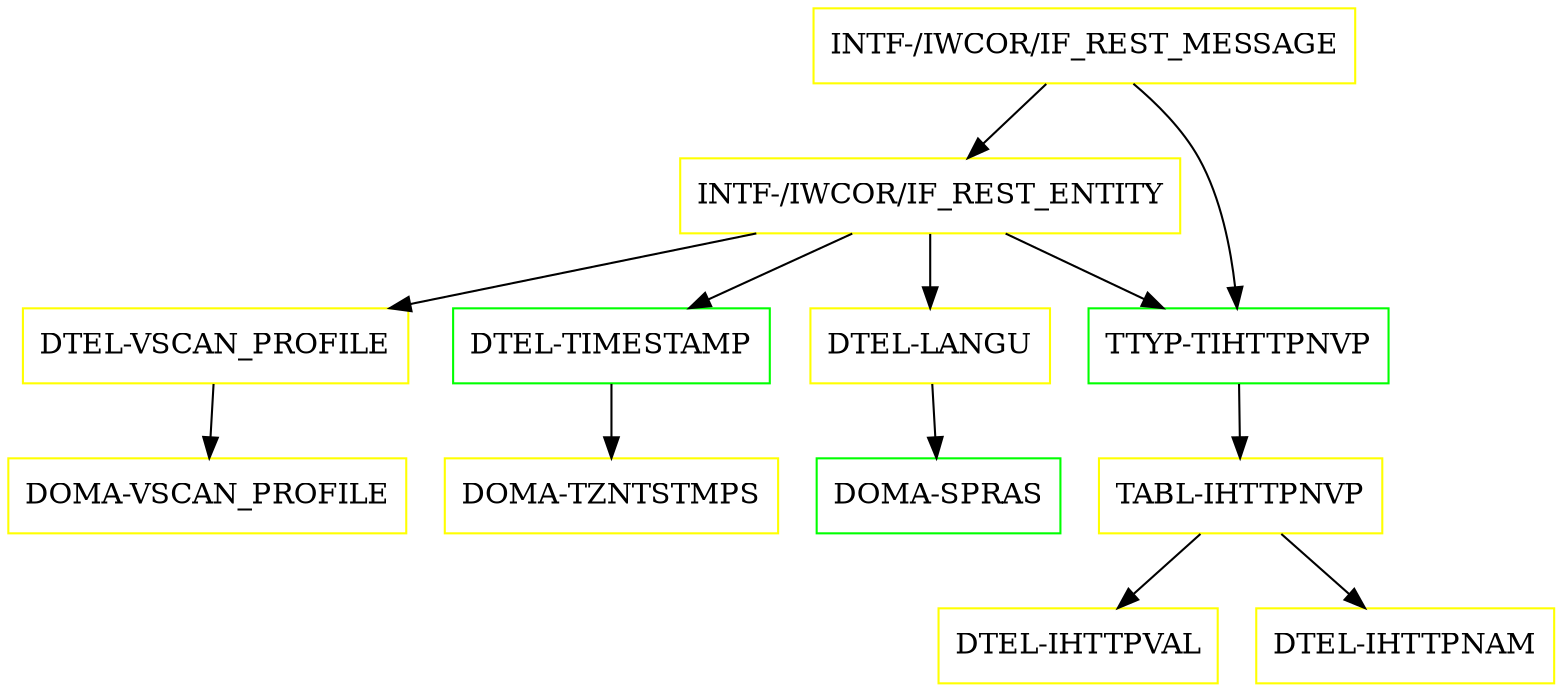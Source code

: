 digraph G {
  "INTF-/IWCOR/IF_REST_MESSAGE" [shape=box,color=yellow];
  "INTF-/IWCOR/IF_REST_ENTITY" [shape=box,color=yellow,URL="./INTF_%23IWCOR%23IF_REST_ENTITY.html"];
  "DTEL-VSCAN_PROFILE" [shape=box,color=yellow,URL="./DTEL_VSCAN_PROFILE.html"];
  "DOMA-VSCAN_PROFILE" [shape=box,color=yellow,URL="./DOMA_VSCAN_PROFILE.html"];
  "DTEL-TIMESTAMP" [shape=box,color=green,URL="./DTEL_TIMESTAMP.html"];
  "DOMA-TZNTSTMPS" [shape=box,color=yellow,URL="./DOMA_TZNTSTMPS.html"];
  "DTEL-LANGU" [shape=box,color=yellow,URL="./DTEL_LANGU.html"];
  "DOMA-SPRAS" [shape=box,color=green,URL="./DOMA_SPRAS.html"];
  "TTYP-TIHTTPNVP" [shape=box,color=green,URL="./TTYP_TIHTTPNVP.html"];
  "TABL-IHTTPNVP" [shape=box,color=yellow,URL="./TABL_IHTTPNVP.html"];
  "DTEL-IHTTPVAL" [shape=box,color=yellow,URL="./DTEL_IHTTPVAL.html"];
  "DTEL-IHTTPNAM" [shape=box,color=yellow,URL="./DTEL_IHTTPNAM.html"];
  "INTF-/IWCOR/IF_REST_MESSAGE" -> "TTYP-TIHTTPNVP";
  "INTF-/IWCOR/IF_REST_MESSAGE" -> "INTF-/IWCOR/IF_REST_ENTITY";
  "INTF-/IWCOR/IF_REST_ENTITY" -> "TTYP-TIHTTPNVP";
  "INTF-/IWCOR/IF_REST_ENTITY" -> "DTEL-LANGU";
  "INTF-/IWCOR/IF_REST_ENTITY" -> "DTEL-TIMESTAMP";
  "INTF-/IWCOR/IF_REST_ENTITY" -> "DTEL-VSCAN_PROFILE";
  "DTEL-VSCAN_PROFILE" -> "DOMA-VSCAN_PROFILE";
  "DTEL-TIMESTAMP" -> "DOMA-TZNTSTMPS";
  "DTEL-LANGU" -> "DOMA-SPRAS";
  "TTYP-TIHTTPNVP" -> "TABL-IHTTPNVP";
  "TABL-IHTTPNVP" -> "DTEL-IHTTPNAM";
  "TABL-IHTTPNVP" -> "DTEL-IHTTPVAL";
}
